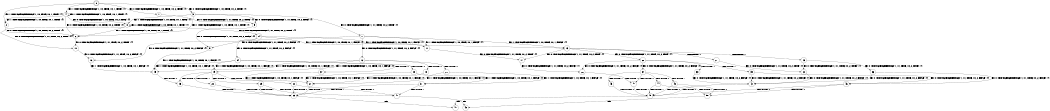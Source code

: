 digraph BCG {
size = "7, 10.5";
center = TRUE;
node [shape = circle];
0 [peripheries = 2];
0 -> 1 [label = "EX !0 !ATOMIC_EXCH_BRANCH (1, +0, TRUE, +0, 2, TRUE) !{}"];
0 -> 2 [label = "EX !1 !ATOMIC_EXCH_BRANCH (1, +0, TRUE, +0, 1, TRUE) !{}"];
0 -> 3 [label = "EX !0 !ATOMIC_EXCH_BRANCH (1, +0, TRUE, +0, 2, TRUE) !{}"];
0 -> 4 [label = "EX !1 !ATOMIC_EXCH_BRANCH (1, +0, TRUE, +0, 1, TRUE) !{}"];
1 -> 5 [label = "EX !0 !ATOMIC_EXCH_BRANCH (1, +1, TRUE, +0, 2, TRUE) !{}"];
2 -> 6 [label = "EX !0 !ATOMIC_EXCH_BRANCH (1, +0, TRUE, +0, 2, TRUE) !{}"];
3 -> 5 [label = "EX !0 !ATOMIC_EXCH_BRANCH (1, +1, TRUE, +0, 2, TRUE) !{}"];
3 -> 6 [label = "EX !1 !ATOMIC_EXCH_BRANCH (1, +0, TRUE, +0, 1, TRUE) !{}"];
3 -> 7 [label = "EX !0 !ATOMIC_EXCH_BRANCH (1, +1, TRUE, +0, 2, TRUE) !{}"];
3 -> 8 [label = "EX !1 !ATOMIC_EXCH_BRANCH (1, +0, TRUE, +0, 1, TRUE) !{}"];
4 -> 2 [label = "EX !1 !ATOMIC_EXCH_BRANCH (1, +0, TRUE, +0, 1, TRUE) !{}"];
4 -> 6 [label = "EX !0 !ATOMIC_EXCH_BRANCH (1, +0, TRUE, +0, 2, TRUE) !{}"];
4 -> 4 [label = "EX !1 !ATOMIC_EXCH_BRANCH (1, +0, TRUE, +0, 1, TRUE) !{}"];
4 -> 8 [label = "EX !0 !ATOMIC_EXCH_BRANCH (1, +0, TRUE, +0, 2, TRUE) !{}"];
5 -> 9 [label = "EX !0 !ATOMIC_EXCH_BRANCH (1, +1, TRUE, +0, 2, FALSE) !{}"];
6 -> 10 [label = "EX !0 !ATOMIC_EXCH_BRANCH (1, +1, TRUE, +0, 2, TRUE) !{}"];
7 -> 9 [label = "EX !0 !ATOMIC_EXCH_BRANCH (1, +1, TRUE, +0, 2, FALSE) !{}"];
7 -> 11 [label = "EX !1 !ATOMIC_EXCH_BRANCH (1, +0, TRUE, +0, 1, FALSE) !{}"];
7 -> 12 [label = "EX !0 !ATOMIC_EXCH_BRANCH (1, +1, TRUE, +0, 2, FALSE) !{}"];
7 -> 13 [label = "EX !1 !ATOMIC_EXCH_BRANCH (1, +0, TRUE, +0, 1, FALSE) !{}"];
8 -> 10 [label = "EX !0 !ATOMIC_EXCH_BRANCH (1, +1, TRUE, +0, 2, TRUE) !{}"];
8 -> 6 [label = "EX !1 !ATOMIC_EXCH_BRANCH (1, +0, TRUE, +0, 1, TRUE) !{}"];
8 -> 14 [label = "EX !0 !ATOMIC_EXCH_BRANCH (1, +1, TRUE, +0, 2, TRUE) !{}"];
8 -> 8 [label = "EX !1 !ATOMIC_EXCH_BRANCH (1, +0, TRUE, +0, 1, TRUE) !{}"];
9 -> 15 [label = "EX !1 !ATOMIC_EXCH_BRANCH (1, +0, TRUE, +0, 1, FALSE) !{}"];
10 -> 16 [label = "EX !0 !ATOMIC_EXCH_BRANCH (1, +1, TRUE, +0, 2, FALSE) !{}"];
11 -> 17 [label = "EX !0 !ATOMIC_EXCH_BRANCH (1, +1, TRUE, +0, 2, TRUE) !{}"];
12 -> 15 [label = "EX !1 !ATOMIC_EXCH_BRANCH (1, +0, TRUE, +0, 1, FALSE) !{}"];
12 -> 18 [label = "TERMINATE !0"];
12 -> 19 [label = "EX !1 !ATOMIC_EXCH_BRANCH (1, +0, TRUE, +0, 1, FALSE) !{}"];
12 -> 20 [label = "TERMINATE !0"];
13 -> 17 [label = "EX !0 !ATOMIC_EXCH_BRANCH (1, +1, TRUE, +0, 2, TRUE) !{}"];
13 -> 21 [label = "TERMINATE !1"];
13 -> 22 [label = "EX !0 !ATOMIC_EXCH_BRANCH (1, +1, TRUE, +0, 2, TRUE) !{}"];
13 -> 23 [label = "TERMINATE !1"];
14 -> 16 [label = "EX !0 !ATOMIC_EXCH_BRANCH (1, +1, TRUE, +0, 2, FALSE) !{}"];
14 -> 11 [label = "EX !1 !ATOMIC_EXCH_BRANCH (1, +0, TRUE, +0, 1, FALSE) !{}"];
14 -> 24 [label = "EX !0 !ATOMIC_EXCH_BRANCH (1, +1, TRUE, +0, 2, FALSE) !{}"];
14 -> 13 [label = "EX !1 !ATOMIC_EXCH_BRANCH (1, +0, TRUE, +0, 1, FALSE) !{}"];
15 -> 25 [label = "TERMINATE !0"];
16 -> 15 [label = "EX !1 !ATOMIC_EXCH_BRANCH (1, +0, TRUE, +0, 1, FALSE) !{}"];
17 -> 26 [label = "EX !0 !ATOMIC_EXCH_BRANCH (1, +1, TRUE, +0, 2, FALSE) !{}"];
18 -> 27 [label = "EX !1 !ATOMIC_EXCH_BRANCH (1, +0, TRUE, +0, 1, FALSE) !{}"];
19 -> 25 [label = "TERMINATE !0"];
19 -> 28 [label = "TERMINATE !1"];
19 -> 29 [label = "TERMINATE !0"];
19 -> 30 [label = "TERMINATE !1"];
20 -> 27 [label = "EX !1 !ATOMIC_EXCH_BRANCH (1, +0, TRUE, +0, 1, FALSE) !{}"];
20 -> 31 [label = "EX !1 !ATOMIC_EXCH_BRANCH (1, +0, TRUE, +0, 1, FALSE) !{}"];
21 -> 32 [label = "EX !0 !ATOMIC_EXCH_BRANCH (1, +1, TRUE, +0, 2, TRUE) !{}"];
22 -> 26 [label = "EX !0 !ATOMIC_EXCH_BRANCH (1, +1, TRUE, +0, 2, FALSE) !{}"];
22 -> 33 [label = "TERMINATE !1"];
22 -> 34 [label = "EX !0 !ATOMIC_EXCH_BRANCH (1, +1, TRUE, +0, 2, FALSE) !{}"];
22 -> 35 [label = "TERMINATE !1"];
23 -> 32 [label = "EX !0 !ATOMIC_EXCH_BRANCH (1, +1, TRUE, +0, 2, TRUE) !{}"];
23 -> 36 [label = "EX !0 !ATOMIC_EXCH_BRANCH (1, +1, TRUE, +0, 2, TRUE) !{}"];
24 -> 15 [label = "EX !1 !ATOMIC_EXCH_BRANCH (1, +0, TRUE, +0, 1, FALSE) !{}"];
24 -> 37 [label = "TERMINATE !0"];
24 -> 19 [label = "EX !1 !ATOMIC_EXCH_BRANCH (1, +0, TRUE, +0, 1, FALSE) !{}"];
24 -> 38 [label = "TERMINATE !0"];
25 -> 39 [label = "TERMINATE !1"];
26 -> 40 [label = "TERMINATE !0"];
27 -> 39 [label = "TERMINATE !1"];
28 -> 39 [label = "TERMINATE !0"];
29 -> 39 [label = "TERMINATE !1"];
29 -> 41 [label = "TERMINATE !1"];
30 -> 39 [label = "TERMINATE !0"];
30 -> 41 [label = "TERMINATE !0"];
31 -> 39 [label = "TERMINATE !1"];
31 -> 41 [label = "TERMINATE !1"];
32 -> 42 [label = "EX !0 !ATOMIC_EXCH_BRANCH (1, +1, TRUE, +0, 2, FALSE) !{}"];
33 -> 42 [label = "EX !0 !ATOMIC_EXCH_BRANCH (1, +1, TRUE, +0, 2, FALSE) !{}"];
34 -> 40 [label = "TERMINATE !0"];
34 -> 43 [label = "TERMINATE !1"];
34 -> 44 [label = "TERMINATE !0"];
34 -> 45 [label = "TERMINATE !1"];
35 -> 42 [label = "EX !0 !ATOMIC_EXCH_BRANCH (1, +1, TRUE, +0, 2, FALSE) !{}"];
35 -> 46 [label = "EX !0 !ATOMIC_EXCH_BRANCH (1, +1, TRUE, +0, 2, FALSE) !{}"];
36 -> 42 [label = "EX !0 !ATOMIC_EXCH_BRANCH (1, +1, TRUE, +0, 2, FALSE) !{}"];
36 -> 46 [label = "EX !0 !ATOMIC_EXCH_BRANCH (1, +1, TRUE, +0, 2, FALSE) !{}"];
37 -> 27 [label = "EX !1 !ATOMIC_EXCH_BRANCH (1, +0, TRUE, +0, 1, FALSE) !{}"];
38 -> 27 [label = "EX !1 !ATOMIC_EXCH_BRANCH (1, +0, TRUE, +0, 1, FALSE) !{}"];
38 -> 31 [label = "EX !1 !ATOMIC_EXCH_BRANCH (1, +0, TRUE, +0, 1, FALSE) !{}"];
39 -> 47 [label = "exit"];
40 -> 48 [label = "TERMINATE !1"];
41 -> 49 [label = "exit"];
42 -> 48 [label = "TERMINATE !0"];
43 -> 48 [label = "TERMINATE !0"];
44 -> 48 [label = "TERMINATE !1"];
44 -> 50 [label = "TERMINATE !1"];
45 -> 48 [label = "TERMINATE !0"];
45 -> 50 [label = "TERMINATE !0"];
46 -> 48 [label = "TERMINATE !0"];
46 -> 50 [label = "TERMINATE !0"];
48 -> 47 [label = "exit"];
50 -> 49 [label = "exit"];
}
